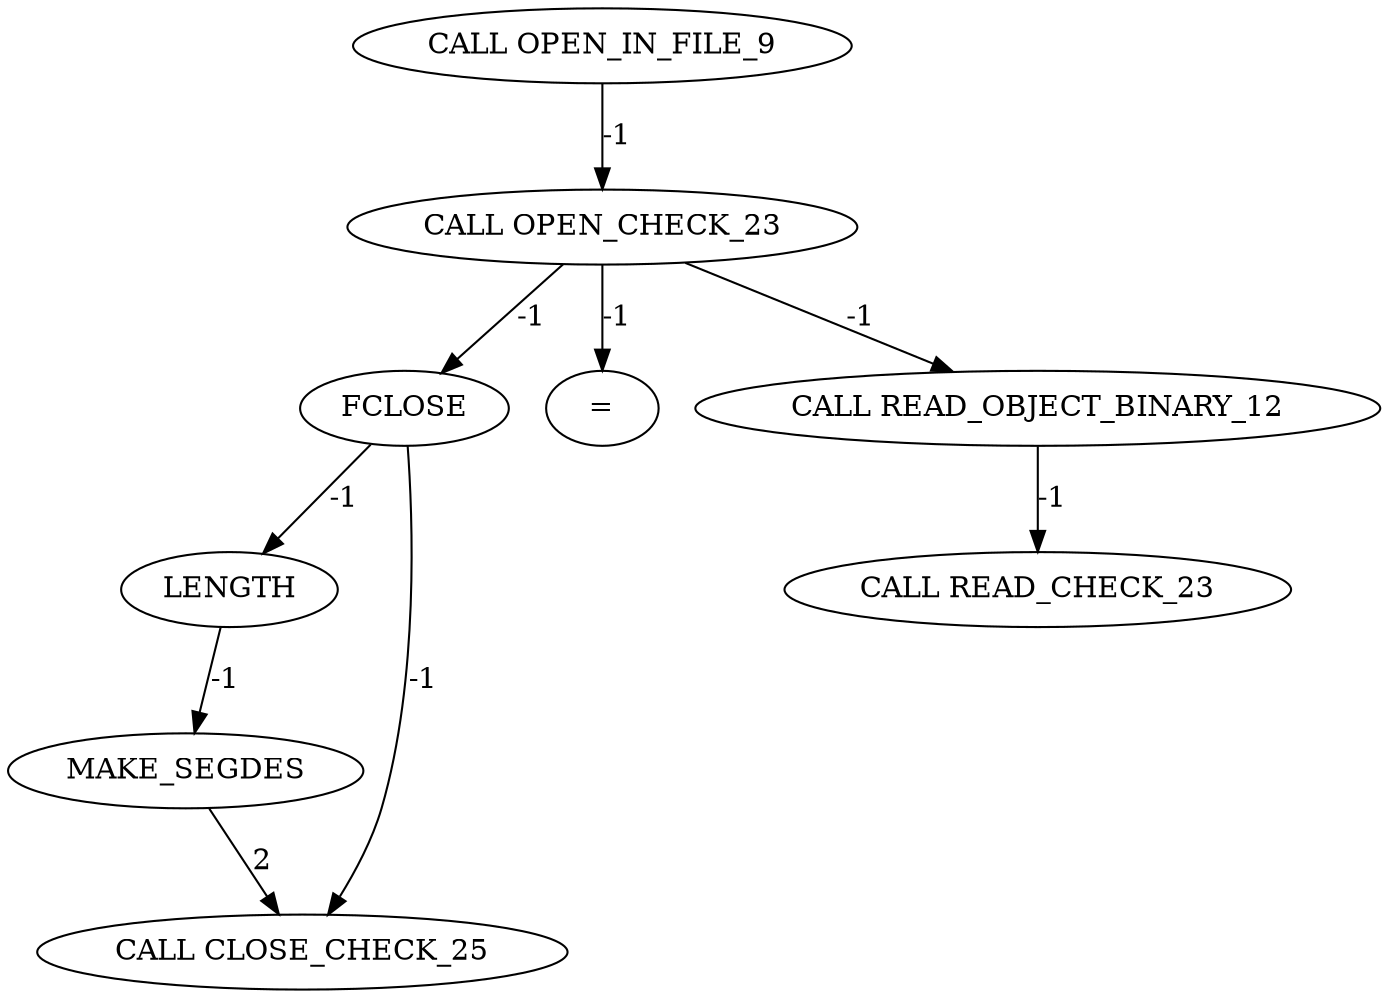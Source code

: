digraph {
	cg_A_INST_9346 [label=FCLOSE cost=0]
	cg_A_INST_9350 [label=MAKE_SEGDES cost=87]
	cg_A_INST_9343 [label="=" cost=1677]
	cg_A_INST_217 [label="CALL OPEN_IN_FILE_9" cost=0]
	cg_A_INST_228 [label="CALL READ_OBJECT_BINARY_12" cost=0]
	cg_A_INST_9349 [label=LENGTH cost=0]
	cg_A_INST_218 [label="CALL OPEN_CHECK_23" cost=0]
	cg_A_INST_229 [label="CALL READ_CHECK_23" cost=0]
	cg_A_INST_232 [label="CALL CLOSE_CHECK_25" cost=0]
	cg_A_INST_9346 -> cg_A_INST_9349 [label=-1 cost=-1]
	cg_A_INST_9346 -> cg_A_INST_232 [label=-1 cost=-1]
	cg_A_INST_9350 -> cg_A_INST_232 [label=2 cost=2]
	cg_A_INST_217 -> cg_A_INST_218 [label=-1 cost=-1]
	cg_A_INST_228 -> cg_A_INST_229 [label=-1 cost=-1]
	cg_A_INST_9349 -> cg_A_INST_9350 [label=-1 cost=-1]
	cg_A_INST_218 -> cg_A_INST_9343 [label=-1 cost=-1]
	cg_A_INST_218 -> cg_A_INST_228 [label=-1 cost=-1]
	cg_A_INST_218 -> cg_A_INST_9346 [label=-1 cost=-1]
}
